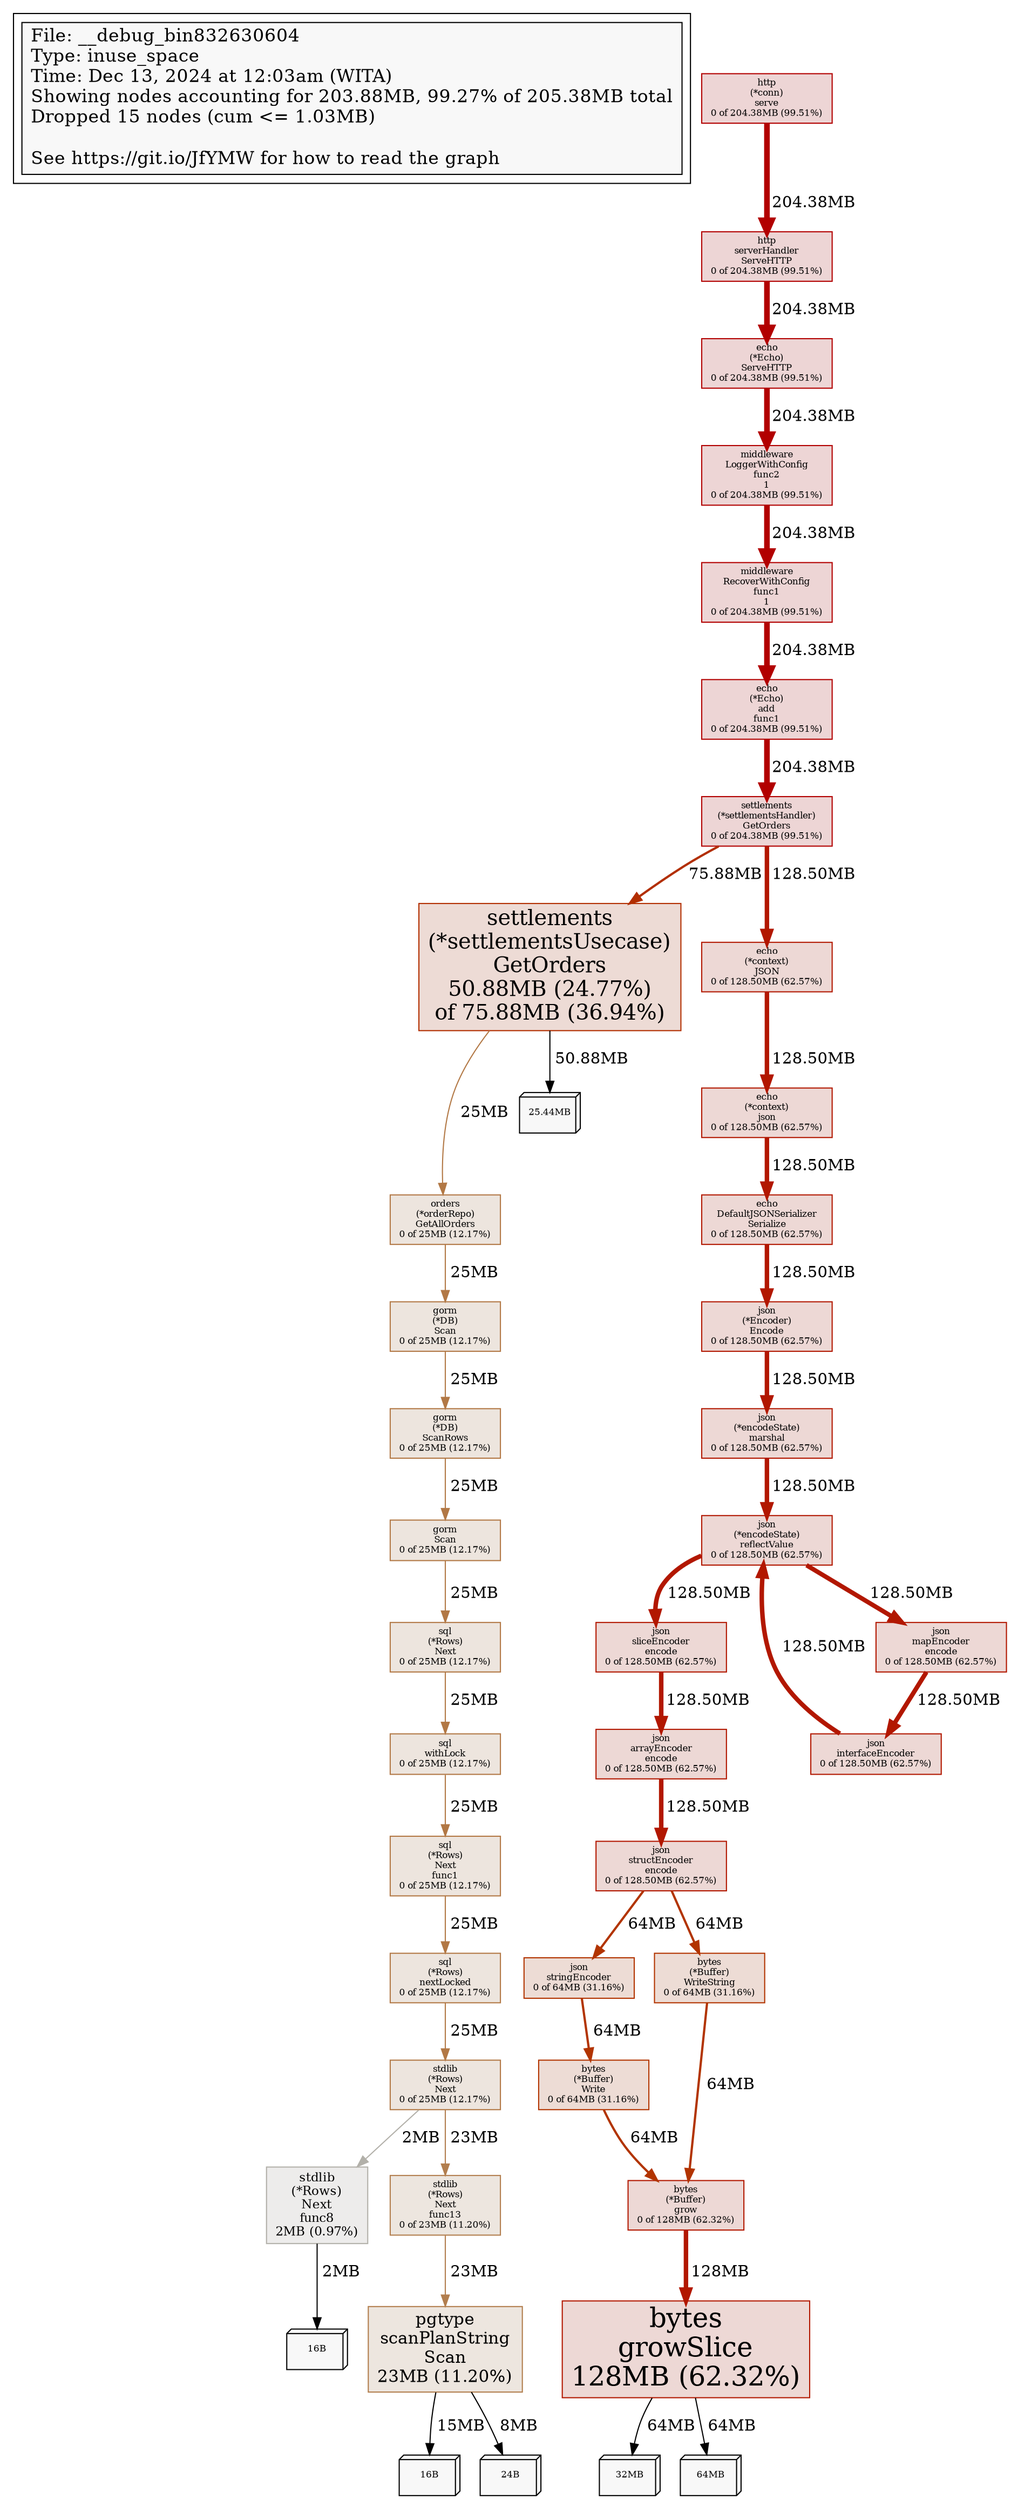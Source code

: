 digraph "__debug_bin832630604" {
node [style=filled fillcolor="#f8f8f8"]
subgraph cluster_L { "File: __debug_bin832630604" [shape=box fontsize=16 label="File: __debug_bin832630604\lType: inuse_space\lTime: Dec 13, 2024 at 12:03am (WITA)\lShowing nodes accounting for 203.88MB, 99.27% of 205.38MB total\lDropped 15 nodes (cum <= 1.03MB)\l\lSee https://git.io/JfYMW for how to read the graph\l" tooltip="__debug_bin832630604"] }
N1 [label="json\n(*encodeState)\nreflectValue\n0 of 128.50MB (62.57%)" id="node1" fontsize=8 shape=box tooltip="encoding/json.(*encodeState).reflectValue (128.50MB)" color="#b21700" fillcolor="#edd8d5"]
N2 [label="bytes\ngrowSlice\n128MB (62.32%)" id="node2" fontsize=24 shape=box tooltip="bytes.growSlice (128MB)" color="#b21700" fillcolor="#edd8d5"]
NN2_0 [label = "32MB" id="NN2_0" fontsize=8 shape=box3d tooltip="64MB"]
N2 -> NN2_0 [label=" 64MB" weight=100 tooltip="64MB" labeltooltip="64MB"]
NN2_1 [label = "64MB" id="NN2_1" fontsize=8 shape=box3d tooltip="64MB"]
N2 -> NN2_1 [label=" 64MB" weight=100 tooltip="64MB" labeltooltip="64MB"]
N3 [label="http\n(*conn)\nserve\n0 of 204.38MB (99.51%)" id="node3" fontsize=8 shape=box tooltip="net/http.(*conn).serve (204.38MB)" color="#b20000" fillcolor="#edd5d5"]
N4 [label="settlements\n(*settlementsHandler)\nGetOrders\n0 of 204.38MB (99.51%)" id="node4" fontsize=8 shape=box tooltip="basic.web/internal/web/v1/settlements.(*settlementsHandler).GetOrders (204.38MB)" color="#b20000" fillcolor="#edd5d5"]
N5 [label="json\nstructEncoder\nencode\n0 of 128.50MB (62.57%)" id="node5" fontsize=8 shape=box tooltip="encoding/json.structEncoder.encode (128.50MB)" color="#b21700" fillcolor="#edd8d5"]
N6 [label="bytes\n(*Buffer)\ngrow\n0 of 128MB (62.32%)" id="node6" fontsize=8 shape=box tooltip="bytes.(*Buffer).grow (128MB)" color="#b21700" fillcolor="#edd8d5"]
N7 [label="settlements\n(*settlementsUsecase)\nGetOrders\n50.88MB (24.77%)\nof 75.88MB (36.94%)" id="node7" fontsize=19 shape=box tooltip="basic.web/internal/usecase/settlements.(*settlementsUsecase).GetOrders (75.88MB)" color="#b22e00" fillcolor="#eddbd5"]
NN7_0 [label = "25.44MB" id="NN7_0" fontsize=8 shape=box3d tooltip="50.88MB"]
N7 -> NN7_0 [label=" 50.88MB" weight=100 tooltip="50.88MB" labeltooltip="50.88MB"]
N8 [label="pgtype\nscanPlanString\nScan\n23MB (11.20%)" id="node8" fontsize=15 shape=box tooltip="github.com/jackc/pgx/v5/pgtype.scanPlanString.Scan (23MB)" color="#b27e4e" fillcolor="#ede6df"]
NN8_0 [label = "16B" id="NN8_0" fontsize=8 shape=box3d tooltip="15MB"]
N8 -> NN8_0 [label=" 15MB" weight=100 tooltip="15MB" labeltooltip="15MB"]
NN8_1 [label = "24B" id="NN8_1" fontsize=8 shape=box3d tooltip="8MB"]
N8 -> NN8_1 [label=" 8MB" weight=100 tooltip="8MB" labeltooltip="8MB"]
N9 [label="stdlib\n(*Rows)\nNext\n0 of 25MB (12.17%)" id="node9" fontsize=8 shape=box tooltip="github.com/jackc/pgx/v5/stdlib.(*Rows).Next (25MB)" color="#b27845" fillcolor="#ede5de"]
N10 [label="stdlib\n(*Rows)\nNext\nfunc8\n2MB (0.97%)" id="node10" fontsize=11 shape=box tooltip="github.com/jackc/pgx/v5/stdlib.(*Rows).Next.func8 (2MB)" color="#b2b0a9" fillcolor="#edeceb"]
NN10_0 [label = "16B" id="NN10_0" fontsize=8 shape=box3d tooltip="2MB"]
N10 -> NN10_0 [label=" 2MB" weight=100 tooltip="2MB" labeltooltip="2MB"]
N11 [label="orders\n(*orderRepo)\nGetAllOrders\n0 of 25MB (12.17%)" id="node11" fontsize=8 shape=box tooltip="basic.web/internal/repository/orders.(*orderRepo).GetAllOrders (25MB)" color="#b27845" fillcolor="#ede5de"]
N12 [label="bytes\n(*Buffer)\nWrite\n0 of 64MB (31.16%)" id="node12" fontsize=8 shape=box tooltip="bytes.(*Buffer).Write (64MB)" color="#b23400" fillcolor="#eddcd5"]
N13 [label="bytes\n(*Buffer)\nWriteString\n0 of 64MB (31.16%)" id="node13" fontsize=8 shape=box tooltip="bytes.(*Buffer).WriteString (64MB)" color="#b23400" fillcolor="#eddcd5"]
N14 [label="sql\n(*Rows)\nNext\n0 of 25MB (12.17%)" id="node14" fontsize=8 shape=box tooltip="database/sql.(*Rows).Next (25MB)" color="#b27845" fillcolor="#ede5de"]
N15 [label="sql\n(*Rows)\nNext\nfunc1\n0 of 25MB (12.17%)" id="node15" fontsize=8 shape=box tooltip="database/sql.(*Rows).Next.func1 (25MB)" color="#b27845" fillcolor="#ede5de"]
N16 [label="sql\n(*Rows)\nnextLocked\n0 of 25MB (12.17%)" id="node16" fontsize=8 shape=box tooltip="database/sql.(*Rows).nextLocked (25MB)" color="#b27845" fillcolor="#ede5de"]
N17 [label="sql\nwithLock\n0 of 25MB (12.17%)" id="node17" fontsize=8 shape=box tooltip="database/sql.withLock (25MB)" color="#b27845" fillcolor="#ede5de"]
N18 [label="json\n(*Encoder)\nEncode\n0 of 128.50MB (62.57%)" id="node18" fontsize=8 shape=box tooltip="encoding/json.(*Encoder).Encode (128.50MB)" color="#b21700" fillcolor="#edd8d5"]
N19 [label="json\n(*encodeState)\nmarshal\n0 of 128.50MB (62.57%)" id="node19" fontsize=8 shape=box tooltip="encoding/json.(*encodeState).marshal (128.50MB)" color="#b21700" fillcolor="#edd8d5"]
N20 [label="json\narrayEncoder\nencode\n0 of 128.50MB (62.57%)" id="node20" fontsize=8 shape=box tooltip="encoding/json.arrayEncoder.encode (128.50MB)" color="#b21700" fillcolor="#edd8d5"]
N21 [label="json\ninterfaceEncoder\n0 of 128.50MB (62.57%)" id="node21" fontsize=8 shape=box tooltip="encoding/json.interfaceEncoder (128.50MB)" color="#b21700" fillcolor="#edd8d5"]
N22 [label="json\nmapEncoder\nencode\n0 of 128.50MB (62.57%)" id="node22" fontsize=8 shape=box tooltip="encoding/json.mapEncoder.encode (128.50MB)" color="#b21700" fillcolor="#edd8d5"]
N23 [label="json\nsliceEncoder\nencode\n0 of 128.50MB (62.57%)" id="node23" fontsize=8 shape=box tooltip="encoding/json.sliceEncoder.encode (128.50MB)" color="#b21700" fillcolor="#edd8d5"]
N24 [label="json\nstringEncoder\n0 of 64MB (31.16%)" id="node24" fontsize=8 shape=box tooltip="encoding/json.stringEncoder (64MB)" color="#b23400" fillcolor="#eddcd5"]
N25 [label="stdlib\n(*Rows)\nNext\nfunc13\n0 of 23MB (11.20%)" id="node25" fontsize=8 shape=box tooltip="github.com/jackc/pgx/v5/stdlib.(*Rows).Next.func13 (23MB)" color="#b27e4e" fillcolor="#ede6df"]
N26 [label="echo\n(*Echo)\nServeHTTP\n0 of 204.38MB (99.51%)" id="node26" fontsize=8 shape=box tooltip="github.com/labstack/echo/v4.(*Echo).ServeHTTP (204.38MB)" color="#b20000" fillcolor="#edd5d5"]
N27 [label="echo\n(*Echo)\nadd\nfunc1\n0 of 204.38MB (99.51%)" id="node27" fontsize=8 shape=box tooltip="github.com/labstack/echo/v4.(*Echo).add.func1 (204.38MB)" color="#b20000" fillcolor="#edd5d5"]
N28 [label="echo\n(*context)\nJSON\n0 of 128.50MB (62.57%)" id="node28" fontsize=8 shape=box tooltip="github.com/labstack/echo/v4.(*context).JSON (128.50MB)" color="#b21700" fillcolor="#edd8d5"]
N29 [label="echo\n(*context)\njson\n0 of 128.50MB (62.57%)" id="node29" fontsize=8 shape=box tooltip="github.com/labstack/echo/v4.(*context).json (128.50MB)" color="#b21700" fillcolor="#edd8d5"]
N30 [label="echo\nDefaultJSONSerializer\nSerialize\n0 of 128.50MB (62.57%)" id="node30" fontsize=8 shape=box tooltip="github.com/labstack/echo/v4.DefaultJSONSerializer.Serialize (128.50MB)" color="#b21700" fillcolor="#edd8d5"]
N31 [label="middleware\nLoggerWithConfig\nfunc2\n1\n0 of 204.38MB (99.51%)" id="node31" fontsize=8 shape=box tooltip="github.com/labstack/echo/v4/middleware.LoggerWithConfig.func2.1 (204.38MB)" color="#b20000" fillcolor="#edd5d5"]
N32 [label="middleware\nRecoverWithConfig\nfunc1\n1\n0 of 204.38MB (99.51%)" id="node32" fontsize=8 shape=box tooltip="github.com/labstack/echo/v4/middleware.RecoverWithConfig.func1.1 (204.38MB)" color="#b20000" fillcolor="#edd5d5"]
N33 [label="gorm\n(*DB)\nScan\n0 of 25MB (12.17%)" id="node33" fontsize=8 shape=box tooltip="gorm.io/gorm.(*DB).Scan (25MB)" color="#b27845" fillcolor="#ede5de"]
N34 [label="gorm\n(*DB)\nScanRows\n0 of 25MB (12.17%)" id="node34" fontsize=8 shape=box tooltip="gorm.io/gorm.(*DB).ScanRows (25MB)" color="#b27845" fillcolor="#ede5de"]
N35 [label="gorm\nScan\n0 of 25MB (12.17%)" id="node35" fontsize=8 shape=box tooltip="gorm.io/gorm.Scan (25MB)" color="#b27845" fillcolor="#ede5de"]
N36 [label="http\nserverHandler\nServeHTTP\n0 of 204.38MB (99.51%)" id="node36" fontsize=8 shape=box tooltip="net/http.serverHandler.ServeHTTP (204.38MB)" color="#b20000" fillcolor="#edd5d5"]
N26 -> N31 [label=" 204.38MB" weight=100 penwidth=5 color="#b20000" tooltip="github.com/labstack/echo/v4.(*Echo).ServeHTTP -> github.com/labstack/echo/v4/middleware.LoggerWithConfig.func2.1 (204.38MB)" labeltooltip="github.com/labstack/echo/v4.(*Echo).ServeHTTP -> github.com/labstack/echo/v4/middleware.LoggerWithConfig.func2.1 (204.38MB)"]
N27 -> N4 [label=" 204.38MB" weight=100 penwidth=5 color="#b20000" tooltip="github.com/labstack/echo/v4.(*Echo).add.func1 -> basic.web/internal/web/v1/settlements.(*settlementsHandler).GetOrders (204.38MB)" labeltooltip="github.com/labstack/echo/v4.(*Echo).add.func1 -> basic.web/internal/web/v1/settlements.(*settlementsHandler).GetOrders (204.38MB)"]
N31 -> N32 [label=" 204.38MB" weight=100 penwidth=5 color="#b20000" tooltip="github.com/labstack/echo/v4/middleware.LoggerWithConfig.func2.1 -> github.com/labstack/echo/v4/middleware.RecoverWithConfig.func1.1 (204.38MB)" labeltooltip="github.com/labstack/echo/v4/middleware.LoggerWithConfig.func2.1 -> github.com/labstack/echo/v4/middleware.RecoverWithConfig.func1.1 (204.38MB)"]
N32 -> N27 [label=" 204.38MB" weight=100 penwidth=5 color="#b20000" tooltip="github.com/labstack/echo/v4/middleware.RecoverWithConfig.func1.1 -> github.com/labstack/echo/v4.(*Echo).add.func1 (204.38MB)" labeltooltip="github.com/labstack/echo/v4/middleware.RecoverWithConfig.func1.1 -> github.com/labstack/echo/v4.(*Echo).add.func1 (204.38MB)"]
N3 -> N36 [label=" 204.38MB" weight=100 penwidth=5 color="#b20000" tooltip="net/http.(*conn).serve -> net/http.serverHandler.ServeHTTP (204.38MB)" labeltooltip="net/http.(*conn).serve -> net/http.serverHandler.ServeHTTP (204.38MB)"]
N36 -> N26 [label=" 204.38MB" weight=100 penwidth=5 color="#b20000" tooltip="net/http.serverHandler.ServeHTTP -> github.com/labstack/echo/v4.(*Echo).ServeHTTP (204.38MB)" labeltooltip="net/http.serverHandler.ServeHTTP -> github.com/labstack/echo/v4.(*Echo).ServeHTTP (204.38MB)"]
N4 -> N28 [label=" 128.50MB" weight=63 penwidth=4 color="#b21700" tooltip="basic.web/internal/web/v1/settlements.(*settlementsHandler).GetOrders -> github.com/labstack/echo/v4.(*context).JSON (128.50MB)" labeltooltip="basic.web/internal/web/v1/settlements.(*settlementsHandler).GetOrders -> github.com/labstack/echo/v4.(*context).JSON (128.50MB)"]
N18 -> N19 [label=" 128.50MB" weight=63 penwidth=4 color="#b21700" tooltip="encoding/json.(*Encoder).Encode -> encoding/json.(*encodeState).marshal (128.50MB)" labeltooltip="encoding/json.(*Encoder).Encode -> encoding/json.(*encodeState).marshal (128.50MB)"]
N19 -> N1 [label=" 128.50MB" weight=63 penwidth=4 color="#b21700" tooltip="encoding/json.(*encodeState).marshal -> encoding/json.(*encodeState).reflectValue (128.50MB)" labeltooltip="encoding/json.(*encodeState).marshal -> encoding/json.(*encodeState).reflectValue (128.50MB)"]
N1 -> N22 [label=" 128.50MB" weight=63 penwidth=4 color="#b21700" tooltip="encoding/json.(*encodeState).reflectValue -> encoding/json.mapEncoder.encode (128.50MB)" labeltooltip="encoding/json.(*encodeState).reflectValue -> encoding/json.mapEncoder.encode (128.50MB)"]
N1 -> N23 [label=" 128.50MB" weight=63 penwidth=4 color="#b21700" tooltip="encoding/json.(*encodeState).reflectValue -> encoding/json.sliceEncoder.encode (128.50MB)" labeltooltip="encoding/json.(*encodeState).reflectValue -> encoding/json.sliceEncoder.encode (128.50MB)"]
N20 -> N5 [label=" 128.50MB" weight=63 penwidth=4 color="#b21700" tooltip="encoding/json.arrayEncoder.encode -> encoding/json.structEncoder.encode (128.50MB)" labeltooltip="encoding/json.arrayEncoder.encode -> encoding/json.structEncoder.encode (128.50MB)"]
N21 -> N1 [label=" 128.50MB" weight=63 penwidth=4 color="#b21700" tooltip="encoding/json.interfaceEncoder -> encoding/json.(*encodeState).reflectValue (128.50MB)" labeltooltip="encoding/json.interfaceEncoder -> encoding/json.(*encodeState).reflectValue (128.50MB)"]
N22 -> N21 [label=" 128.50MB" weight=63 penwidth=4 color="#b21700" tooltip="encoding/json.mapEncoder.encode -> encoding/json.interfaceEncoder (128.50MB)" labeltooltip="encoding/json.mapEncoder.encode -> encoding/json.interfaceEncoder (128.50MB)"]
N23 -> N20 [label=" 128.50MB" weight=63 penwidth=4 color="#b21700" tooltip="encoding/json.sliceEncoder.encode -> encoding/json.arrayEncoder.encode (128.50MB)" labeltooltip="encoding/json.sliceEncoder.encode -> encoding/json.arrayEncoder.encode (128.50MB)"]
N28 -> N29 [label=" 128.50MB" weight=63 penwidth=4 color="#b21700" tooltip="github.com/labstack/echo/v4.(*context).JSON -> github.com/labstack/echo/v4.(*context).json (128.50MB)" labeltooltip="github.com/labstack/echo/v4.(*context).JSON -> github.com/labstack/echo/v4.(*context).json (128.50MB)"]
N29 -> N30 [label=" 128.50MB" weight=63 penwidth=4 color="#b21700" tooltip="github.com/labstack/echo/v4.(*context).json -> github.com/labstack/echo/v4.DefaultJSONSerializer.Serialize (128.50MB)" labeltooltip="github.com/labstack/echo/v4.(*context).json -> github.com/labstack/echo/v4.DefaultJSONSerializer.Serialize (128.50MB)"]
N30 -> N18 [label=" 128.50MB" weight=63 penwidth=4 color="#b21700" tooltip="github.com/labstack/echo/v4.DefaultJSONSerializer.Serialize -> encoding/json.(*Encoder).Encode (128.50MB)" labeltooltip="github.com/labstack/echo/v4.DefaultJSONSerializer.Serialize -> encoding/json.(*Encoder).Encode (128.50MB)"]
N6 -> N2 [label=" 128MB" weight=63 penwidth=4 color="#b21700" tooltip="bytes.(*Buffer).grow -> bytes.growSlice (128MB)" labeltooltip="bytes.(*Buffer).grow -> bytes.growSlice (128MB)"]
N4 -> N7 [label=" 75.88MB" weight=37 penwidth=2 color="#b22e00" tooltip="basic.web/internal/web/v1/settlements.(*settlementsHandler).GetOrders -> basic.web/internal/usecase/settlements.(*settlementsUsecase).GetOrders (75.88MB)" labeltooltip="basic.web/internal/web/v1/settlements.(*settlementsHandler).GetOrders -> basic.web/internal/usecase/settlements.(*settlementsUsecase).GetOrders (75.88MB)"]
N12 -> N6 [label=" 64MB" weight=32 penwidth=2 color="#b23400" tooltip="bytes.(*Buffer).Write -> bytes.(*Buffer).grow (64MB)" labeltooltip="bytes.(*Buffer).Write -> bytes.(*Buffer).grow (64MB)"]
N13 -> N6 [label=" 64MB" weight=32 penwidth=2 color="#b23400" tooltip="bytes.(*Buffer).WriteString -> bytes.(*Buffer).grow (64MB)" labeltooltip="bytes.(*Buffer).WriteString -> bytes.(*Buffer).grow (64MB)"]
N24 -> N12 [label=" 64MB" weight=32 penwidth=2 color="#b23400" tooltip="encoding/json.stringEncoder -> bytes.(*Buffer).Write (64MB)" labeltooltip="encoding/json.stringEncoder -> bytes.(*Buffer).Write (64MB)"]
N5 -> N13 [label=" 64MB" weight=32 penwidth=2 color="#b23400" tooltip="encoding/json.structEncoder.encode -> bytes.(*Buffer).WriteString (64MB)" labeltooltip="encoding/json.structEncoder.encode -> bytes.(*Buffer).WriteString (64MB)"]
N5 -> N24 [label=" 64MB" weight=32 penwidth=2 color="#b23400" tooltip="encoding/json.structEncoder.encode -> encoding/json.stringEncoder (64MB)" labeltooltip="encoding/json.structEncoder.encode -> encoding/json.stringEncoder (64MB)"]
N11 -> N33 [label=" 25MB" weight=13 color="#b27845" tooltip="basic.web/internal/repository/orders.(*orderRepo).GetAllOrders -> gorm.io/gorm.(*DB).Scan (25MB)" labeltooltip="basic.web/internal/repository/orders.(*orderRepo).GetAllOrders -> gorm.io/gorm.(*DB).Scan (25MB)"]
N7 -> N11 [label=" 25MB" weight=13 color="#b27845" tooltip="basic.web/internal/usecase/settlements.(*settlementsUsecase).GetOrders -> basic.web/internal/repository/orders.(*orderRepo).GetAllOrders (25MB)" labeltooltip="basic.web/internal/usecase/settlements.(*settlementsUsecase).GetOrders -> basic.web/internal/repository/orders.(*orderRepo).GetAllOrders (25MB)" minlen=2]
N14 -> N17 [label=" 25MB" weight=13 color="#b27845" tooltip="database/sql.(*Rows).Next -> database/sql.withLock (25MB)" labeltooltip="database/sql.(*Rows).Next -> database/sql.withLock (25MB)"]
N15 -> N16 [label=" 25MB" weight=13 color="#b27845" tooltip="database/sql.(*Rows).Next.func1 -> database/sql.(*Rows).nextLocked (25MB)" labeltooltip="database/sql.(*Rows).Next.func1 -> database/sql.(*Rows).nextLocked (25MB)"]
N16 -> N9 [label=" 25MB" weight=13 color="#b27845" tooltip="database/sql.(*Rows).nextLocked -> github.com/jackc/pgx/v5/stdlib.(*Rows).Next (25MB)" labeltooltip="database/sql.(*Rows).nextLocked -> github.com/jackc/pgx/v5/stdlib.(*Rows).Next (25MB)"]
N17 -> N15 [label=" 25MB" weight=13 color="#b27845" tooltip="database/sql.withLock -> database/sql.(*Rows).Next.func1 (25MB)" labeltooltip="database/sql.withLock -> database/sql.(*Rows).Next.func1 (25MB)"]
N33 -> N34 [label=" 25MB" weight=13 color="#b27845" tooltip="gorm.io/gorm.(*DB).Scan -> gorm.io/gorm.(*DB).ScanRows (25MB)" labeltooltip="gorm.io/gorm.(*DB).Scan -> gorm.io/gorm.(*DB).ScanRows (25MB)"]
N34 -> N35 [label=" 25MB" weight=13 color="#b27845" tooltip="gorm.io/gorm.(*DB).ScanRows -> gorm.io/gorm.Scan (25MB)" labeltooltip="gorm.io/gorm.(*DB).ScanRows -> gorm.io/gorm.Scan (25MB)"]
N35 -> N14 [label=" 25MB" weight=13 color="#b27845" tooltip="gorm.io/gorm.Scan -> database/sql.(*Rows).Next (25MB)" labeltooltip="gorm.io/gorm.Scan -> database/sql.(*Rows).Next (25MB)"]
N9 -> N25 [label=" 23MB" weight=12 color="#b27e4e" tooltip="github.com/jackc/pgx/v5/stdlib.(*Rows).Next -> github.com/jackc/pgx/v5/stdlib.(*Rows).Next.func13 (23MB)" labeltooltip="github.com/jackc/pgx/v5/stdlib.(*Rows).Next -> github.com/jackc/pgx/v5/stdlib.(*Rows).Next.func13 (23MB)"]
N25 -> N8 [label=" 23MB" weight=12 color="#b27e4e" tooltip="github.com/jackc/pgx/v5/stdlib.(*Rows).Next.func13 -> github.com/jackc/pgx/v5/pgtype.scanPlanString.Scan (23MB)" labeltooltip="github.com/jackc/pgx/v5/stdlib.(*Rows).Next.func13 -> github.com/jackc/pgx/v5/pgtype.scanPlanString.Scan (23MB)"]
N9 -> N10 [label=" 2MB" color="#b2b0a9" tooltip="github.com/jackc/pgx/v5/stdlib.(*Rows).Next -> github.com/jackc/pgx/v5/stdlib.(*Rows).Next.func8 (2MB)" labeltooltip="github.com/jackc/pgx/v5/stdlib.(*Rows).Next -> github.com/jackc/pgx/v5/stdlib.(*Rows).Next.func8 (2MB)"]
}
